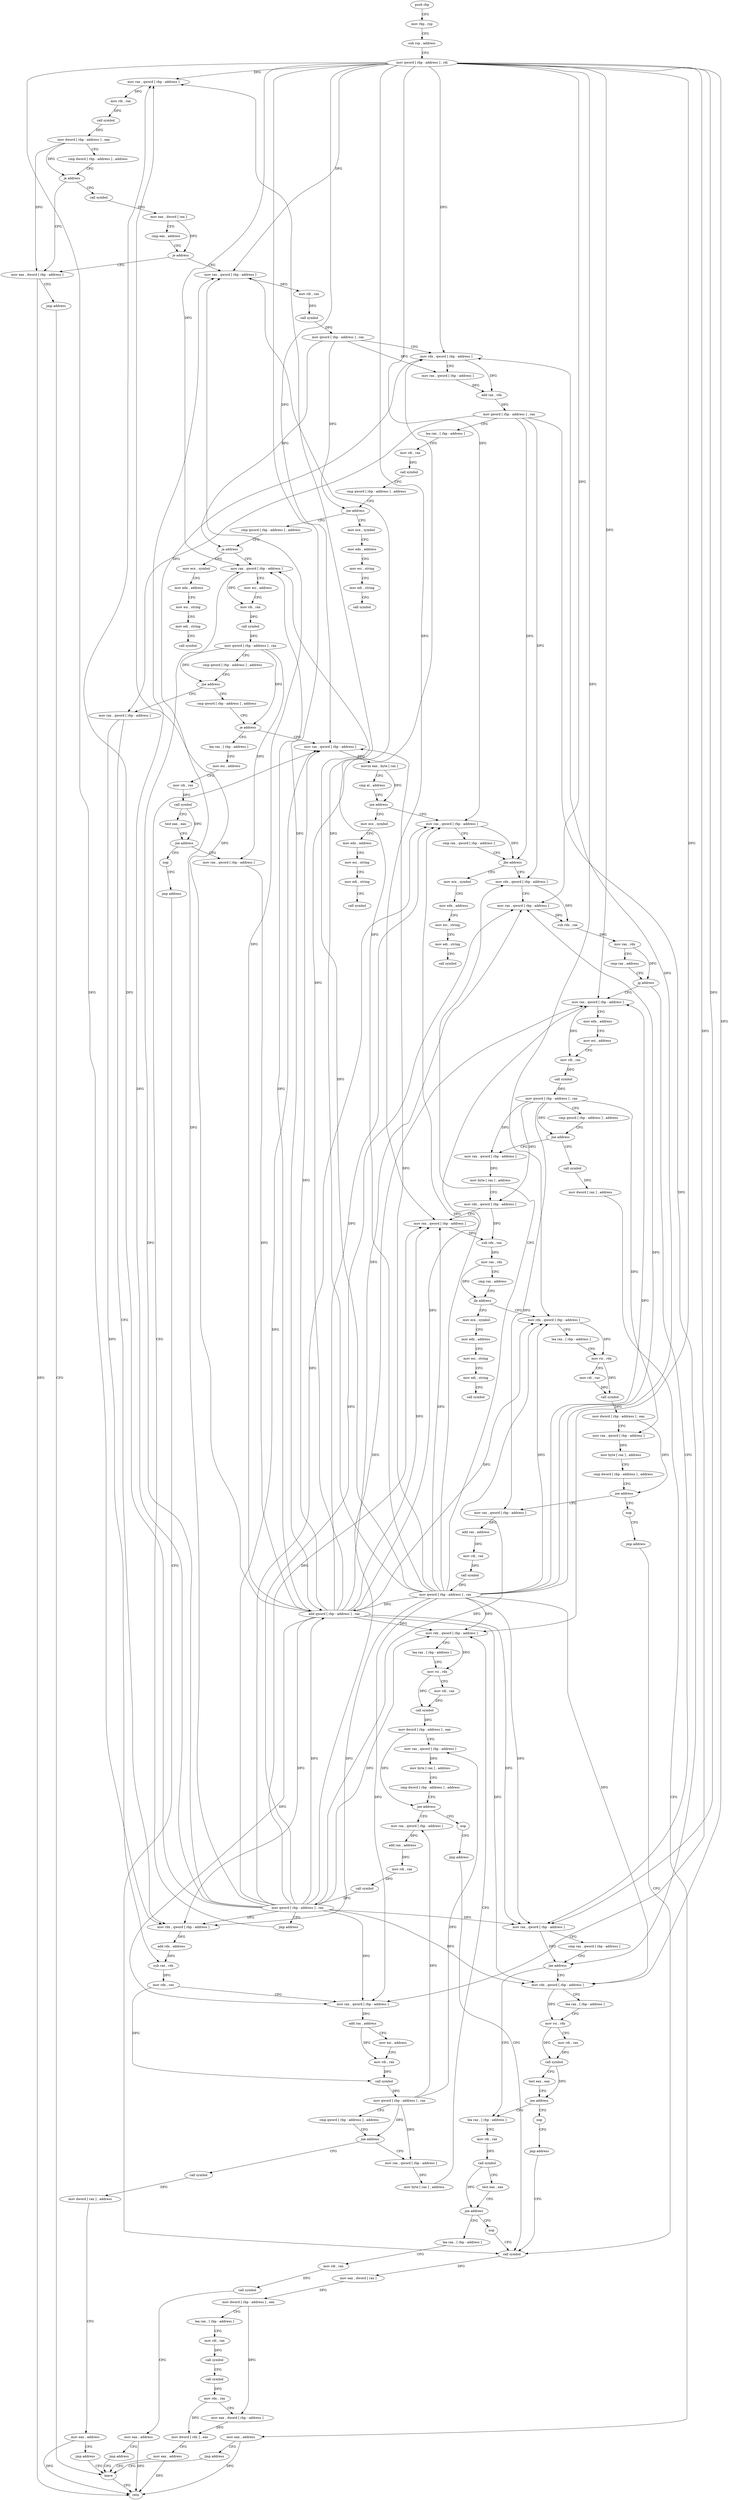 digraph "func" {
"4492051" [label = "push rbp" ]
"4492052" [label = "mov rbp , rsp" ]
"4492055" [label = "sub rsp , address" ]
"4492059" [label = "mov qword [ rbp - address ] , rdi" ]
"4492063" [label = "mov rax , qword [ rbp - address ]" ]
"4492067" [label = "mov rdi , rax" ]
"4492070" [label = "call symbol" ]
"4492075" [label = "mov dword [ rbp - address ] , eax" ]
"4492078" [label = "cmp dword [ rbp - address ] , address" ]
"4492082" [label = "je address" ]
"4492096" [label = "mov eax , dword [ rbp - address ]" ]
"4492084" [label = "call symbol" ]
"4492099" [label = "jmp address" ]
"4492810" [label = "leave" ]
"4492089" [label = "mov eax , dword [ rax ]" ]
"4492091" [label = "cmp eax , address" ]
"4492094" [label = "je address" ]
"4492104" [label = "mov rax , qword [ rbp - address ]" ]
"4492811" [label = "retn" ]
"4492108" [label = "mov rdi , rax" ]
"4492111" [label = "call symbol" ]
"4492116" [label = "mov qword [ rbp - address ] , rax" ]
"4492120" [label = "mov rdx , qword [ rbp - address ]" ]
"4492124" [label = "mov rax , qword [ rbp - address ]" ]
"4492128" [label = "add rax , rdx" ]
"4492131" [label = "mov qword [ rbp - address ] , rax" ]
"4492135" [label = "lea rax , [ rbp - address ]" ]
"4492139" [label = "mov rdi , rax" ]
"4492142" [label = "call symbol" ]
"4492147" [label = "cmp qword [ rbp - address ] , address" ]
"4492152" [label = "jne address" ]
"4492179" [label = "cmp qword [ rbp - address ] , address" ]
"4492154" [label = "mov ecx , symbol" ]
"4492187" [label = "ja address" ]
"4492214" [label = "mov rax , qword [ rbp - address ]" ]
"4492189" [label = "mov ecx , symbol" ]
"4492159" [label = "mov edx , address" ]
"4492164" [label = "mov esi , string" ]
"4492169" [label = "mov edi , string" ]
"4492174" [label = "call symbol" ]
"4492218" [label = "mov esi , address" ]
"4492223" [label = "mov rdi , rax" ]
"4492226" [label = "call symbol" ]
"4492231" [label = "mov qword [ rbp - address ] , rax" ]
"4492235" [label = "cmp qword [ rbp - address ] , address" ]
"4492240" [label = "jne address" ]
"4492385" [label = "cmp qword [ rbp - address ] , address" ]
"4492246" [label = "mov rax , qword [ rbp - address ]" ]
"4492194" [label = "mov edx , address" ]
"4492199" [label = "mov esi , string" ]
"4492204" [label = "mov edi , string" ]
"4492209" [label = "call symbol" ]
"4492390" [label = "je address" ]
"4492425" [label = "mov rax , qword [ rbp - address ]" ]
"4492392" [label = "lea rax , [ rbp - address ]" ]
"4492250" [label = "mov rdx , qword [ rbp - address ]" ]
"4492254" [label = "add rdx , address" ]
"4492258" [label = "sub rax , rdx" ]
"4492261" [label = "mov rdx , rax" ]
"4492264" [label = "mov rax , qword [ rbp - address ]" ]
"4492268" [label = "add rax , address" ]
"4492272" [label = "mov esi , address" ]
"4492277" [label = "mov rdi , rax" ]
"4492280" [label = "call symbol" ]
"4492285" [label = "mov qword [ rbp - address ] , rax" ]
"4492289" [label = "cmp qword [ rbp - address ] , address" ]
"4492294" [label = "jne address" ]
"4492317" [label = "mov rax , qword [ rbp - address ]" ]
"4492296" [label = "call symbol" ]
"4492429" [label = "movzx eax , byte [ rax ]" ]
"4492432" [label = "cmp al , address" ]
"4492434" [label = "jne address" ]
"4492461" [label = "mov rax , qword [ rbp - address ]" ]
"4492436" [label = "mov ecx , symbol" ]
"4492396" [label = "mov esi , address" ]
"4492401" [label = "mov rdi , rax" ]
"4492404" [label = "call symbol" ]
"4492409" [label = "test eax , eax" ]
"4492411" [label = "jne address" ]
"4492760" [label = "nop" ]
"4492417" [label = "mov rax , qword [ rbp - address ]" ]
"4492321" [label = "mov byte [ rax ] , address" ]
"4492324" [label = "mov rdx , qword [ rbp - address ]" ]
"4492328" [label = "lea rax , [ rbp - address ]" ]
"4492332" [label = "mov rsi , rdx" ]
"4492335" [label = "mov rdi , rax" ]
"4492338" [label = "call symbol" ]
"4492343" [label = "mov dword [ rbp - address ] , eax" ]
"4492346" [label = "mov rax , qword [ rbp - address ]" ]
"4492350" [label = "mov byte [ rax ] , address" ]
"4492353" [label = "cmp dword [ rbp - address ] , address" ]
"4492357" [label = "jne address" ]
"4492757" [label = "nop" ]
"4492363" [label = "mov rax , qword [ rbp - address ]" ]
"4492301" [label = "mov dword [ rax ] , address" ]
"4492307" [label = "mov eax , address" ]
"4492312" [label = "jmp address" ]
"4492465" [label = "cmp rax , qword [ rbp - address ]" ]
"4492469" [label = "jbe address" ]
"4492663" [label = "mov rdx , qword [ rbp - address ]" ]
"4492475" [label = "mov ecx , symbol" ]
"4492441" [label = "mov edx , address" ]
"4492446" [label = "mov esi , string" ]
"4492451" [label = "mov edi , string" ]
"4492456" [label = "call symbol" ]
"4492761" [label = "jmp address" ]
"4492770" [label = "call symbol" ]
"4492421" [label = "add qword [ rbp - address ] , rax" ]
"4492758" [label = "jmp address" ]
"4492367" [label = "add rax , address" ]
"4492371" [label = "mov rdi , rax" ]
"4492374" [label = "call symbol" ]
"4492379" [label = "mov qword [ rbp - address ] , rax" ]
"4492383" [label = "jmp address" ]
"4492667" [label = "mov rax , qword [ rbp - address ]" ]
"4492671" [label = "sub rdx , rax" ]
"4492674" [label = "mov rax , rdx" ]
"4492677" [label = "cmp rax , address" ]
"4492683" [label = "jg address" ]
"4492500" [label = "mov rax , qword [ rbp - address ]" ]
"4492689" [label = "mov rax , qword [ rbp - address ]" ]
"4492480" [label = "mov edx , address" ]
"4492485" [label = "mov esi , string" ]
"4492490" [label = "mov edi , string" ]
"4492495" [label = "call symbol" ]
"4492775" [label = "mov eax , dword [ rax ]" ]
"4492777" [label = "mov dword [ rbp - address ] , eax" ]
"4492780" [label = "lea rax , [ rbp - address ]" ]
"4492784" [label = "mov rdi , rax" ]
"4492787" [label = "call symbol" ]
"4492792" [label = "call symbol" ]
"4492797" [label = "mov rdx , rax" ]
"4492800" [label = "mov eax , dword [ rbp - address ]" ]
"4492803" [label = "mov dword [ rdx ] , eax" ]
"4492805" [label = "mov eax , address" ]
"4492504" [label = "mov edx , address" ]
"4492509" [label = "mov esi , address" ]
"4492514" [label = "mov rdi , rax" ]
"4492517" [label = "call symbol" ]
"4492522" [label = "mov qword [ rbp - address ] , rax" ]
"4492526" [label = "cmp qword [ rbp - address ] , address" ]
"4492531" [label = "jne address" ]
"4492554" [label = "mov rax , qword [ rbp - address ]" ]
"4492533" [label = "call symbol" ]
"4492693" [label = "cmp rax , qword [ rbp - address ]" ]
"4492697" [label = "jae address" ]
"4492722" [label = "lea rax , [ rbp - address ]" ]
"4492699" [label = "mov rdx , qword [ rbp - address ]" ]
"4492558" [label = "mov byte [ rax ] , address" ]
"4492561" [label = "mov rdx , qword [ rbp - address ]" ]
"4492565" [label = "mov rax , qword [ rbp - address ]" ]
"4492569" [label = "sub rdx , rax" ]
"4492572" [label = "mov rax , rdx" ]
"4492575" [label = "cmp rax , address" ]
"4492581" [label = "jle address" ]
"4492608" [label = "mov rdx , qword [ rbp - address ]" ]
"4492583" [label = "mov ecx , symbol" ]
"4492538" [label = "mov dword [ rax ] , address" ]
"4492544" [label = "mov eax , address" ]
"4492549" [label = "jmp address" ]
"4492726" [label = "mov rdi , rax" ]
"4492729" [label = "call symbol" ]
"4492734" [label = "test eax , eax" ]
"4492736" [label = "jne address" ]
"4492769" [label = "nop" ]
"4492738" [label = "lea rax , [ rbp - address ]" ]
"4492703" [label = "lea rax , [ rbp - address ]" ]
"4492707" [label = "mov rsi , rdx" ]
"4492710" [label = "mov rdi , rax" ]
"4492713" [label = "call symbol" ]
"4492718" [label = "test eax , eax" ]
"4492720" [label = "jne address" ]
"4492766" [label = "nop" ]
"4492612" [label = "lea rax , [ rbp - address ]" ]
"4492616" [label = "mov rsi , rdx" ]
"4492619" [label = "mov rdi , rax" ]
"4492622" [label = "call symbol" ]
"4492627" [label = "mov dword [ rbp - address ] , eax" ]
"4492630" [label = "mov rax , qword [ rbp - address ]" ]
"4492634" [label = "mov byte [ rax ] , address" ]
"4492637" [label = "cmp dword [ rbp - address ] , address" ]
"4492641" [label = "jne address" ]
"4492763" [label = "nop" ]
"4492643" [label = "mov rax , qword [ rbp - address ]" ]
"4492588" [label = "mov edx , address" ]
"4492593" [label = "mov esi , string" ]
"4492598" [label = "mov edi , string" ]
"4492603" [label = "call symbol" ]
"4492742" [label = "mov rdi , rax" ]
"4492745" [label = "call symbol" ]
"4492750" [label = "mov eax , address" ]
"4492755" [label = "jmp address" ]
"4492767" [label = "jmp address" ]
"4492764" [label = "jmp address" ]
"4492647" [label = "add rax , address" ]
"4492651" [label = "mov rdi , rax" ]
"4492654" [label = "call symbol" ]
"4492659" [label = "mov qword [ rbp - address ] , rax" ]
"4492051" -> "4492052" [ label = "CFG" ]
"4492052" -> "4492055" [ label = "CFG" ]
"4492055" -> "4492059" [ label = "CFG" ]
"4492059" -> "4492063" [ label = "DFG" ]
"4492059" -> "4492104" [ label = "DFG" ]
"4492059" -> "4492120" [ label = "DFG" ]
"4492059" -> "4492214" [ label = "DFG" ]
"4492059" -> "4492250" [ label = "DFG" ]
"4492059" -> "4492264" [ label = "DFG" ]
"4492059" -> "4492425" [ label = "DFG" ]
"4492059" -> "4492324" [ label = "DFG" ]
"4492059" -> "4492461" [ label = "DFG" ]
"4492059" -> "4492421" [ label = "DFG" ]
"4492059" -> "4492667" [ label = "DFG" ]
"4492059" -> "4492500" [ label = "DFG" ]
"4492059" -> "4492689" [ label = "DFG" ]
"4492059" -> "4492565" [ label = "DFG" ]
"4492059" -> "4492699" [ label = "DFG" ]
"4492059" -> "4492608" [ label = "DFG" ]
"4492063" -> "4492067" [ label = "DFG" ]
"4492067" -> "4492070" [ label = "DFG" ]
"4492070" -> "4492075" [ label = "DFG" ]
"4492075" -> "4492078" [ label = "CFG" ]
"4492075" -> "4492082" [ label = "DFG" ]
"4492075" -> "4492096" [ label = "DFG" ]
"4492078" -> "4492082" [ label = "CFG" ]
"4492082" -> "4492096" [ label = "CFG" ]
"4492082" -> "4492084" [ label = "CFG" ]
"4492096" -> "4492099" [ label = "CFG" ]
"4492096" -> "4492811" [ label = "DFG" ]
"4492084" -> "4492089" [ label = "DFG" ]
"4492099" -> "4492810" [ label = "CFG" ]
"4492810" -> "4492811" [ label = "CFG" ]
"4492089" -> "4492091" [ label = "CFG" ]
"4492089" -> "4492094" [ label = "DFG" ]
"4492091" -> "4492094" [ label = "CFG" ]
"4492094" -> "4492104" [ label = "CFG" ]
"4492094" -> "4492096" [ label = "CFG" ]
"4492104" -> "4492108" [ label = "DFG" ]
"4492108" -> "4492111" [ label = "DFG" ]
"4492111" -> "4492116" [ label = "DFG" ]
"4492116" -> "4492120" [ label = "CFG" ]
"4492116" -> "4492124" [ label = "DFG" ]
"4492116" -> "4492152" [ label = "DFG" ]
"4492116" -> "4492187" [ label = "DFG" ]
"4492120" -> "4492124" [ label = "CFG" ]
"4492120" -> "4492128" [ label = "DFG" ]
"4492124" -> "4492128" [ label = "DFG" ]
"4492128" -> "4492131" [ label = "DFG" ]
"4492131" -> "4492135" [ label = "CFG" ]
"4492131" -> "4492246" [ label = "DFG" ]
"4492131" -> "4492469" [ label = "DFG" ]
"4492131" -> "4492663" [ label = "DFG" ]
"4492131" -> "4492697" [ label = "DFG" ]
"4492135" -> "4492139" [ label = "CFG" ]
"4492139" -> "4492142" [ label = "DFG" ]
"4492142" -> "4492147" [ label = "CFG" ]
"4492147" -> "4492152" [ label = "CFG" ]
"4492152" -> "4492179" [ label = "CFG" ]
"4492152" -> "4492154" [ label = "CFG" ]
"4492179" -> "4492187" [ label = "CFG" ]
"4492154" -> "4492159" [ label = "CFG" ]
"4492187" -> "4492214" [ label = "CFG" ]
"4492187" -> "4492189" [ label = "CFG" ]
"4492214" -> "4492218" [ label = "CFG" ]
"4492214" -> "4492223" [ label = "DFG" ]
"4492189" -> "4492194" [ label = "CFG" ]
"4492159" -> "4492164" [ label = "CFG" ]
"4492164" -> "4492169" [ label = "CFG" ]
"4492169" -> "4492174" [ label = "CFG" ]
"4492218" -> "4492223" [ label = "CFG" ]
"4492223" -> "4492226" [ label = "DFG" ]
"4492226" -> "4492231" [ label = "DFG" ]
"4492231" -> "4492235" [ label = "CFG" ]
"4492231" -> "4492240" [ label = "DFG" ]
"4492231" -> "4492390" [ label = "DFG" ]
"4492231" -> "4492417" [ label = "DFG" ]
"4492235" -> "4492240" [ label = "CFG" ]
"4492240" -> "4492385" [ label = "CFG" ]
"4492240" -> "4492246" [ label = "CFG" ]
"4492385" -> "4492390" [ label = "CFG" ]
"4492246" -> "4492250" [ label = "CFG" ]
"4492246" -> "4492258" [ label = "DFG" ]
"4492194" -> "4492199" [ label = "CFG" ]
"4492199" -> "4492204" [ label = "CFG" ]
"4492204" -> "4492209" [ label = "CFG" ]
"4492390" -> "4492425" [ label = "CFG" ]
"4492390" -> "4492392" [ label = "CFG" ]
"4492425" -> "4492429" [ label = "DFG" ]
"4492392" -> "4492396" [ label = "CFG" ]
"4492250" -> "4492254" [ label = "DFG" ]
"4492254" -> "4492258" [ label = "DFG" ]
"4492258" -> "4492261" [ label = "DFG" ]
"4492261" -> "4492264" [ label = "CFG" ]
"4492261" -> "4492280" [ label = "DFG" ]
"4492264" -> "4492268" [ label = "DFG" ]
"4492268" -> "4492272" [ label = "CFG" ]
"4492268" -> "4492277" [ label = "DFG" ]
"4492272" -> "4492277" [ label = "CFG" ]
"4492277" -> "4492280" [ label = "DFG" ]
"4492280" -> "4492285" [ label = "DFG" ]
"4492285" -> "4492289" [ label = "CFG" ]
"4492285" -> "4492294" [ label = "DFG" ]
"4492285" -> "4492317" [ label = "DFG" ]
"4492285" -> "4492346" [ label = "DFG" ]
"4492285" -> "4492363" [ label = "DFG" ]
"4492289" -> "4492294" [ label = "CFG" ]
"4492294" -> "4492317" [ label = "CFG" ]
"4492294" -> "4492296" [ label = "CFG" ]
"4492317" -> "4492321" [ label = "DFG" ]
"4492296" -> "4492301" [ label = "DFG" ]
"4492429" -> "4492432" [ label = "CFG" ]
"4492429" -> "4492434" [ label = "DFG" ]
"4492432" -> "4492434" [ label = "CFG" ]
"4492434" -> "4492461" [ label = "CFG" ]
"4492434" -> "4492436" [ label = "CFG" ]
"4492461" -> "4492465" [ label = "CFG" ]
"4492461" -> "4492469" [ label = "DFG" ]
"4492436" -> "4492441" [ label = "CFG" ]
"4492396" -> "4492401" [ label = "CFG" ]
"4492401" -> "4492404" [ label = "DFG" ]
"4492404" -> "4492409" [ label = "CFG" ]
"4492404" -> "4492411" [ label = "DFG" ]
"4492409" -> "4492411" [ label = "CFG" ]
"4492411" -> "4492760" [ label = "CFG" ]
"4492411" -> "4492417" [ label = "CFG" ]
"4492760" -> "4492761" [ label = "CFG" ]
"4492417" -> "4492421" [ label = "DFG" ]
"4492321" -> "4492324" [ label = "CFG" ]
"4492324" -> "4492328" [ label = "CFG" ]
"4492324" -> "4492332" [ label = "DFG" ]
"4492328" -> "4492332" [ label = "CFG" ]
"4492332" -> "4492335" [ label = "CFG" ]
"4492332" -> "4492338" [ label = "DFG" ]
"4492335" -> "4492338" [ label = "DFG" ]
"4492338" -> "4492343" [ label = "DFG" ]
"4492343" -> "4492346" [ label = "CFG" ]
"4492343" -> "4492357" [ label = "DFG" ]
"4492346" -> "4492350" [ label = "DFG" ]
"4492350" -> "4492353" [ label = "CFG" ]
"4492353" -> "4492357" [ label = "CFG" ]
"4492357" -> "4492757" [ label = "CFG" ]
"4492357" -> "4492363" [ label = "CFG" ]
"4492757" -> "4492758" [ label = "CFG" ]
"4492363" -> "4492367" [ label = "DFG" ]
"4492301" -> "4492307" [ label = "CFG" ]
"4492307" -> "4492312" [ label = "CFG" ]
"4492307" -> "4492811" [ label = "DFG" ]
"4492312" -> "4492810" [ label = "CFG" ]
"4492465" -> "4492469" [ label = "CFG" ]
"4492469" -> "4492663" [ label = "CFG" ]
"4492469" -> "4492475" [ label = "CFG" ]
"4492663" -> "4492667" [ label = "CFG" ]
"4492663" -> "4492671" [ label = "DFG" ]
"4492475" -> "4492480" [ label = "CFG" ]
"4492441" -> "4492446" [ label = "CFG" ]
"4492446" -> "4492451" [ label = "CFG" ]
"4492451" -> "4492456" [ label = "CFG" ]
"4492761" -> "4492770" [ label = "CFG" ]
"4492770" -> "4492775" [ label = "DFG" ]
"4492421" -> "4492425" [ label = "DFG" ]
"4492421" -> "4492063" [ label = "DFG" ]
"4492421" -> "4492104" [ label = "DFG" ]
"4492421" -> "4492120" [ label = "DFG" ]
"4492421" -> "4492214" [ label = "DFG" ]
"4492421" -> "4492250" [ label = "DFG" ]
"4492421" -> "4492264" [ label = "DFG" ]
"4492421" -> "4492324" [ label = "DFG" ]
"4492421" -> "4492461" [ label = "DFG" ]
"4492421" -> "4492667" [ label = "DFG" ]
"4492421" -> "4492500" [ label = "DFG" ]
"4492421" -> "4492689" [ label = "DFG" ]
"4492421" -> "4492565" [ label = "DFG" ]
"4492421" -> "4492699" [ label = "DFG" ]
"4492421" -> "4492608" [ label = "DFG" ]
"4492758" -> "4492770" [ label = "CFG" ]
"4492367" -> "4492371" [ label = "DFG" ]
"4492371" -> "4492374" [ label = "DFG" ]
"4492374" -> "4492379" [ label = "DFG" ]
"4492379" -> "4492383" [ label = "CFG" ]
"4492379" -> "4492063" [ label = "DFG" ]
"4492379" -> "4492104" [ label = "DFG" ]
"4492379" -> "4492120" [ label = "DFG" ]
"4492379" -> "4492214" [ label = "DFG" ]
"4492379" -> "4492250" [ label = "DFG" ]
"4492379" -> "4492264" [ label = "DFG" ]
"4492379" -> "4492425" [ label = "DFG" ]
"4492379" -> "4492324" [ label = "DFG" ]
"4492379" -> "4492461" [ label = "DFG" ]
"4492379" -> "4492421" [ label = "DFG" ]
"4492379" -> "4492667" [ label = "DFG" ]
"4492379" -> "4492500" [ label = "DFG" ]
"4492379" -> "4492689" [ label = "DFG" ]
"4492379" -> "4492565" [ label = "DFG" ]
"4492379" -> "4492699" [ label = "DFG" ]
"4492379" -> "4492608" [ label = "DFG" ]
"4492383" -> "4492425" [ label = "CFG" ]
"4492667" -> "4492671" [ label = "DFG" ]
"4492671" -> "4492674" [ label = "DFG" ]
"4492674" -> "4492677" [ label = "CFG" ]
"4492674" -> "4492683" [ label = "DFG" ]
"4492677" -> "4492683" [ label = "CFG" ]
"4492683" -> "4492500" [ label = "CFG" ]
"4492683" -> "4492689" [ label = "CFG" ]
"4492500" -> "4492504" [ label = "CFG" ]
"4492500" -> "4492514" [ label = "DFG" ]
"4492689" -> "4492693" [ label = "CFG" ]
"4492689" -> "4492697" [ label = "DFG" ]
"4492480" -> "4492485" [ label = "CFG" ]
"4492485" -> "4492490" [ label = "CFG" ]
"4492490" -> "4492495" [ label = "CFG" ]
"4492775" -> "4492777" [ label = "DFG" ]
"4492777" -> "4492780" [ label = "CFG" ]
"4492777" -> "4492800" [ label = "DFG" ]
"4492780" -> "4492784" [ label = "CFG" ]
"4492784" -> "4492787" [ label = "DFG" ]
"4492787" -> "4492792" [ label = "CFG" ]
"4492792" -> "4492797" [ label = "DFG" ]
"4492797" -> "4492800" [ label = "CFG" ]
"4492797" -> "4492803" [ label = "DFG" ]
"4492800" -> "4492803" [ label = "DFG" ]
"4492803" -> "4492805" [ label = "CFG" ]
"4492805" -> "4492810" [ label = "CFG" ]
"4492805" -> "4492811" [ label = "DFG" ]
"4492504" -> "4492509" [ label = "CFG" ]
"4492509" -> "4492514" [ label = "CFG" ]
"4492514" -> "4492517" [ label = "DFG" ]
"4492517" -> "4492522" [ label = "DFG" ]
"4492522" -> "4492526" [ label = "CFG" ]
"4492522" -> "4492531" [ label = "DFG" ]
"4492522" -> "4492554" [ label = "DFG" ]
"4492522" -> "4492561" [ label = "DFG" ]
"4492522" -> "4492630" [ label = "DFG" ]
"4492522" -> "4492643" [ label = "DFG" ]
"4492526" -> "4492531" [ label = "CFG" ]
"4492531" -> "4492554" [ label = "CFG" ]
"4492531" -> "4492533" [ label = "CFG" ]
"4492554" -> "4492558" [ label = "DFG" ]
"4492533" -> "4492538" [ label = "DFG" ]
"4492693" -> "4492697" [ label = "CFG" ]
"4492697" -> "4492722" [ label = "CFG" ]
"4492697" -> "4492699" [ label = "CFG" ]
"4492722" -> "4492726" [ label = "CFG" ]
"4492699" -> "4492703" [ label = "CFG" ]
"4492699" -> "4492707" [ label = "DFG" ]
"4492558" -> "4492561" [ label = "CFG" ]
"4492561" -> "4492565" [ label = "CFG" ]
"4492561" -> "4492569" [ label = "DFG" ]
"4492565" -> "4492569" [ label = "DFG" ]
"4492569" -> "4492572" [ label = "DFG" ]
"4492572" -> "4492575" [ label = "CFG" ]
"4492572" -> "4492581" [ label = "DFG" ]
"4492575" -> "4492581" [ label = "CFG" ]
"4492581" -> "4492608" [ label = "CFG" ]
"4492581" -> "4492583" [ label = "CFG" ]
"4492608" -> "4492612" [ label = "CFG" ]
"4492608" -> "4492616" [ label = "DFG" ]
"4492583" -> "4492588" [ label = "CFG" ]
"4492538" -> "4492544" [ label = "CFG" ]
"4492544" -> "4492549" [ label = "CFG" ]
"4492544" -> "4492811" [ label = "DFG" ]
"4492549" -> "4492810" [ label = "CFG" ]
"4492726" -> "4492729" [ label = "DFG" ]
"4492729" -> "4492734" [ label = "CFG" ]
"4492729" -> "4492736" [ label = "DFG" ]
"4492734" -> "4492736" [ label = "CFG" ]
"4492736" -> "4492769" [ label = "CFG" ]
"4492736" -> "4492738" [ label = "CFG" ]
"4492769" -> "4492770" [ label = "CFG" ]
"4492738" -> "4492742" [ label = "CFG" ]
"4492703" -> "4492707" [ label = "CFG" ]
"4492707" -> "4492710" [ label = "CFG" ]
"4492707" -> "4492713" [ label = "DFG" ]
"4492710" -> "4492713" [ label = "DFG" ]
"4492713" -> "4492718" [ label = "CFG" ]
"4492713" -> "4492720" [ label = "DFG" ]
"4492718" -> "4492720" [ label = "CFG" ]
"4492720" -> "4492766" [ label = "CFG" ]
"4492720" -> "4492722" [ label = "CFG" ]
"4492766" -> "4492767" [ label = "CFG" ]
"4492612" -> "4492616" [ label = "CFG" ]
"4492616" -> "4492619" [ label = "CFG" ]
"4492616" -> "4492622" [ label = "DFG" ]
"4492619" -> "4492622" [ label = "DFG" ]
"4492622" -> "4492627" [ label = "DFG" ]
"4492627" -> "4492630" [ label = "CFG" ]
"4492627" -> "4492641" [ label = "DFG" ]
"4492630" -> "4492634" [ label = "DFG" ]
"4492634" -> "4492637" [ label = "CFG" ]
"4492637" -> "4492641" [ label = "CFG" ]
"4492641" -> "4492763" [ label = "CFG" ]
"4492641" -> "4492643" [ label = "CFG" ]
"4492763" -> "4492764" [ label = "CFG" ]
"4492643" -> "4492647" [ label = "DFG" ]
"4492588" -> "4492593" [ label = "CFG" ]
"4492593" -> "4492598" [ label = "CFG" ]
"4492598" -> "4492603" [ label = "CFG" ]
"4492742" -> "4492745" [ label = "DFG" ]
"4492745" -> "4492750" [ label = "CFG" ]
"4492750" -> "4492755" [ label = "CFG" ]
"4492750" -> "4492811" [ label = "DFG" ]
"4492755" -> "4492810" [ label = "CFG" ]
"4492767" -> "4492770" [ label = "CFG" ]
"4492764" -> "4492770" [ label = "CFG" ]
"4492647" -> "4492651" [ label = "DFG" ]
"4492651" -> "4492654" [ label = "DFG" ]
"4492654" -> "4492659" [ label = "DFG" ]
"4492659" -> "4492663" [ label = "CFG" ]
"4492659" -> "4492063" [ label = "DFG" ]
"4492659" -> "4492104" [ label = "DFG" ]
"4492659" -> "4492120" [ label = "DFG" ]
"4492659" -> "4492214" [ label = "DFG" ]
"4492659" -> "4492250" [ label = "DFG" ]
"4492659" -> "4492264" [ label = "DFG" ]
"4492659" -> "4492425" [ label = "DFG" ]
"4492659" -> "4492324" [ label = "DFG" ]
"4492659" -> "4492461" [ label = "DFG" ]
"4492659" -> "4492667" [ label = "DFG" ]
"4492659" -> "4492500" [ label = "DFG" ]
"4492659" -> "4492689" [ label = "DFG" ]
"4492659" -> "4492565" [ label = "DFG" ]
"4492659" -> "4492699" [ label = "DFG" ]
"4492659" -> "4492608" [ label = "DFG" ]
"4492659" -> "4492421" [ label = "DFG" ]
}
